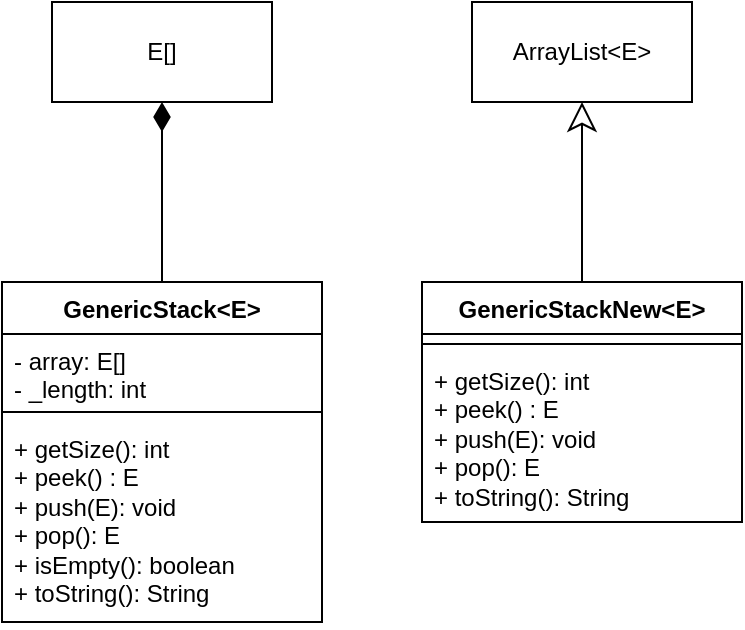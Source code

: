<mxfile version="24.4.0" type="device">
  <diagram name="Страница — 1" id="8sNe1zRQ3HLIoUc3963m">
    <mxGraphModel dx="805" dy="501" grid="1" gridSize="10" guides="1" tooltips="1" connect="1" arrows="1" fold="1" page="1" pageScale="1" pageWidth="827" pageHeight="1169" math="0" shadow="0">
      <root>
        <mxCell id="0" />
        <mxCell id="1" parent="0" />
        <mxCell id="k_XmFIn5UUlnS0vlwZ4f-16" style="edgeStyle=orthogonalEdgeStyle;rounded=0;orthogonalLoop=1;jettySize=auto;html=1;exitX=0.5;exitY=0;exitDx=0;exitDy=0;entryX=0.5;entryY=1;entryDx=0;entryDy=0;endArrow=diamondThin;endFill=1;endSize=12;" edge="1" parent="1" source="k_XmFIn5UUlnS0vlwZ4f-1" target="k_XmFIn5UUlnS0vlwZ4f-13">
          <mxGeometry relative="1" as="geometry" />
        </mxCell>
        <mxCell id="k_XmFIn5UUlnS0vlwZ4f-1" value="GenericStack&amp;lt;E&amp;gt;" style="swimlane;fontStyle=1;align=center;verticalAlign=top;childLayout=stackLayout;horizontal=1;startSize=26;horizontalStack=0;resizeParent=1;resizeParentMax=0;resizeLast=0;collapsible=1;marginBottom=0;whiteSpace=wrap;html=1;" vertex="1" parent="1">
          <mxGeometry x="60" y="240" width="160" height="170" as="geometry" />
        </mxCell>
        <mxCell id="k_XmFIn5UUlnS0vlwZ4f-2" value="- array: E[]&lt;div&gt;- _length: int&lt;/div&gt;" style="text;strokeColor=none;fillColor=none;align=left;verticalAlign=top;spacingLeft=4;spacingRight=4;overflow=hidden;rotatable=0;points=[[0,0.5],[1,0.5]];portConstraint=eastwest;whiteSpace=wrap;html=1;" vertex="1" parent="k_XmFIn5UUlnS0vlwZ4f-1">
          <mxGeometry y="26" width="160" height="34" as="geometry" />
        </mxCell>
        <mxCell id="k_XmFIn5UUlnS0vlwZ4f-3" value="" style="line;strokeWidth=1;fillColor=none;align=left;verticalAlign=middle;spacingTop=-1;spacingLeft=3;spacingRight=3;rotatable=0;labelPosition=right;points=[];portConstraint=eastwest;strokeColor=inherit;" vertex="1" parent="k_XmFIn5UUlnS0vlwZ4f-1">
          <mxGeometry y="60" width="160" height="10" as="geometry" />
        </mxCell>
        <mxCell id="k_XmFIn5UUlnS0vlwZ4f-4" value="+ getSize(): int&lt;div&gt;+ peek() : E&lt;/div&gt;&lt;div&gt;+ push(E): void&lt;/div&gt;&lt;div&gt;+ pop(): E&lt;/div&gt;&lt;div&gt;+ isEmpty(): boolean&lt;/div&gt;&lt;div&gt;+ toString(): String&lt;/div&gt;" style="text;strokeColor=none;fillColor=none;align=left;verticalAlign=top;spacingLeft=4;spacingRight=4;overflow=hidden;rotatable=0;points=[[0,0.5],[1,0.5]];portConstraint=eastwest;whiteSpace=wrap;html=1;" vertex="1" parent="k_XmFIn5UUlnS0vlwZ4f-1">
          <mxGeometry y="70" width="160" height="100" as="geometry" />
        </mxCell>
        <mxCell id="k_XmFIn5UUlnS0vlwZ4f-15" style="edgeStyle=orthogonalEdgeStyle;rounded=0;orthogonalLoop=1;jettySize=auto;html=1;entryX=0.5;entryY=1;entryDx=0;entryDy=0;endArrow=classic;endFill=0;endSize=12;" edge="1" parent="1" source="k_XmFIn5UUlnS0vlwZ4f-5" target="k_XmFIn5UUlnS0vlwZ4f-14">
          <mxGeometry relative="1" as="geometry" />
        </mxCell>
        <mxCell id="k_XmFIn5UUlnS0vlwZ4f-5" value="GenericStackNew&amp;lt;E&amp;gt;" style="swimlane;fontStyle=1;align=center;verticalAlign=top;childLayout=stackLayout;horizontal=1;startSize=26;horizontalStack=0;resizeParent=1;resizeParentMax=0;resizeLast=0;collapsible=1;marginBottom=0;whiteSpace=wrap;html=1;" vertex="1" parent="1">
          <mxGeometry x="270" y="240" width="160" height="120" as="geometry" />
        </mxCell>
        <mxCell id="k_XmFIn5UUlnS0vlwZ4f-7" value="" style="line;strokeWidth=1;fillColor=none;align=left;verticalAlign=middle;spacingTop=-1;spacingLeft=3;spacingRight=3;rotatable=0;labelPosition=right;points=[];portConstraint=eastwest;strokeColor=inherit;" vertex="1" parent="k_XmFIn5UUlnS0vlwZ4f-5">
          <mxGeometry y="26" width="160" height="10" as="geometry" />
        </mxCell>
        <mxCell id="k_XmFIn5UUlnS0vlwZ4f-8" value="+ getSize(): int&lt;div&gt;+ peek() : E&lt;/div&gt;&lt;div&gt;+ push(E): void&lt;/div&gt;&lt;div&gt;+ pop(): E&lt;/div&gt;&lt;div&gt;+ toString(): String&lt;/div&gt;" style="text;strokeColor=none;fillColor=none;align=left;verticalAlign=top;spacingLeft=4;spacingRight=4;overflow=hidden;rotatable=0;points=[[0,0.5],[1,0.5]];portConstraint=eastwest;whiteSpace=wrap;html=1;" vertex="1" parent="k_XmFIn5UUlnS0vlwZ4f-5">
          <mxGeometry y="36" width="160" height="84" as="geometry" />
        </mxCell>
        <mxCell id="k_XmFIn5UUlnS0vlwZ4f-13" value="E[]" style="html=1;whiteSpace=wrap;" vertex="1" parent="1">
          <mxGeometry x="85" y="100" width="110" height="50" as="geometry" />
        </mxCell>
        <mxCell id="k_XmFIn5UUlnS0vlwZ4f-14" value="ArrayList&amp;lt;E&amp;gt;" style="html=1;whiteSpace=wrap;" vertex="1" parent="1">
          <mxGeometry x="295" y="100" width="110" height="50" as="geometry" />
        </mxCell>
      </root>
    </mxGraphModel>
  </diagram>
</mxfile>
